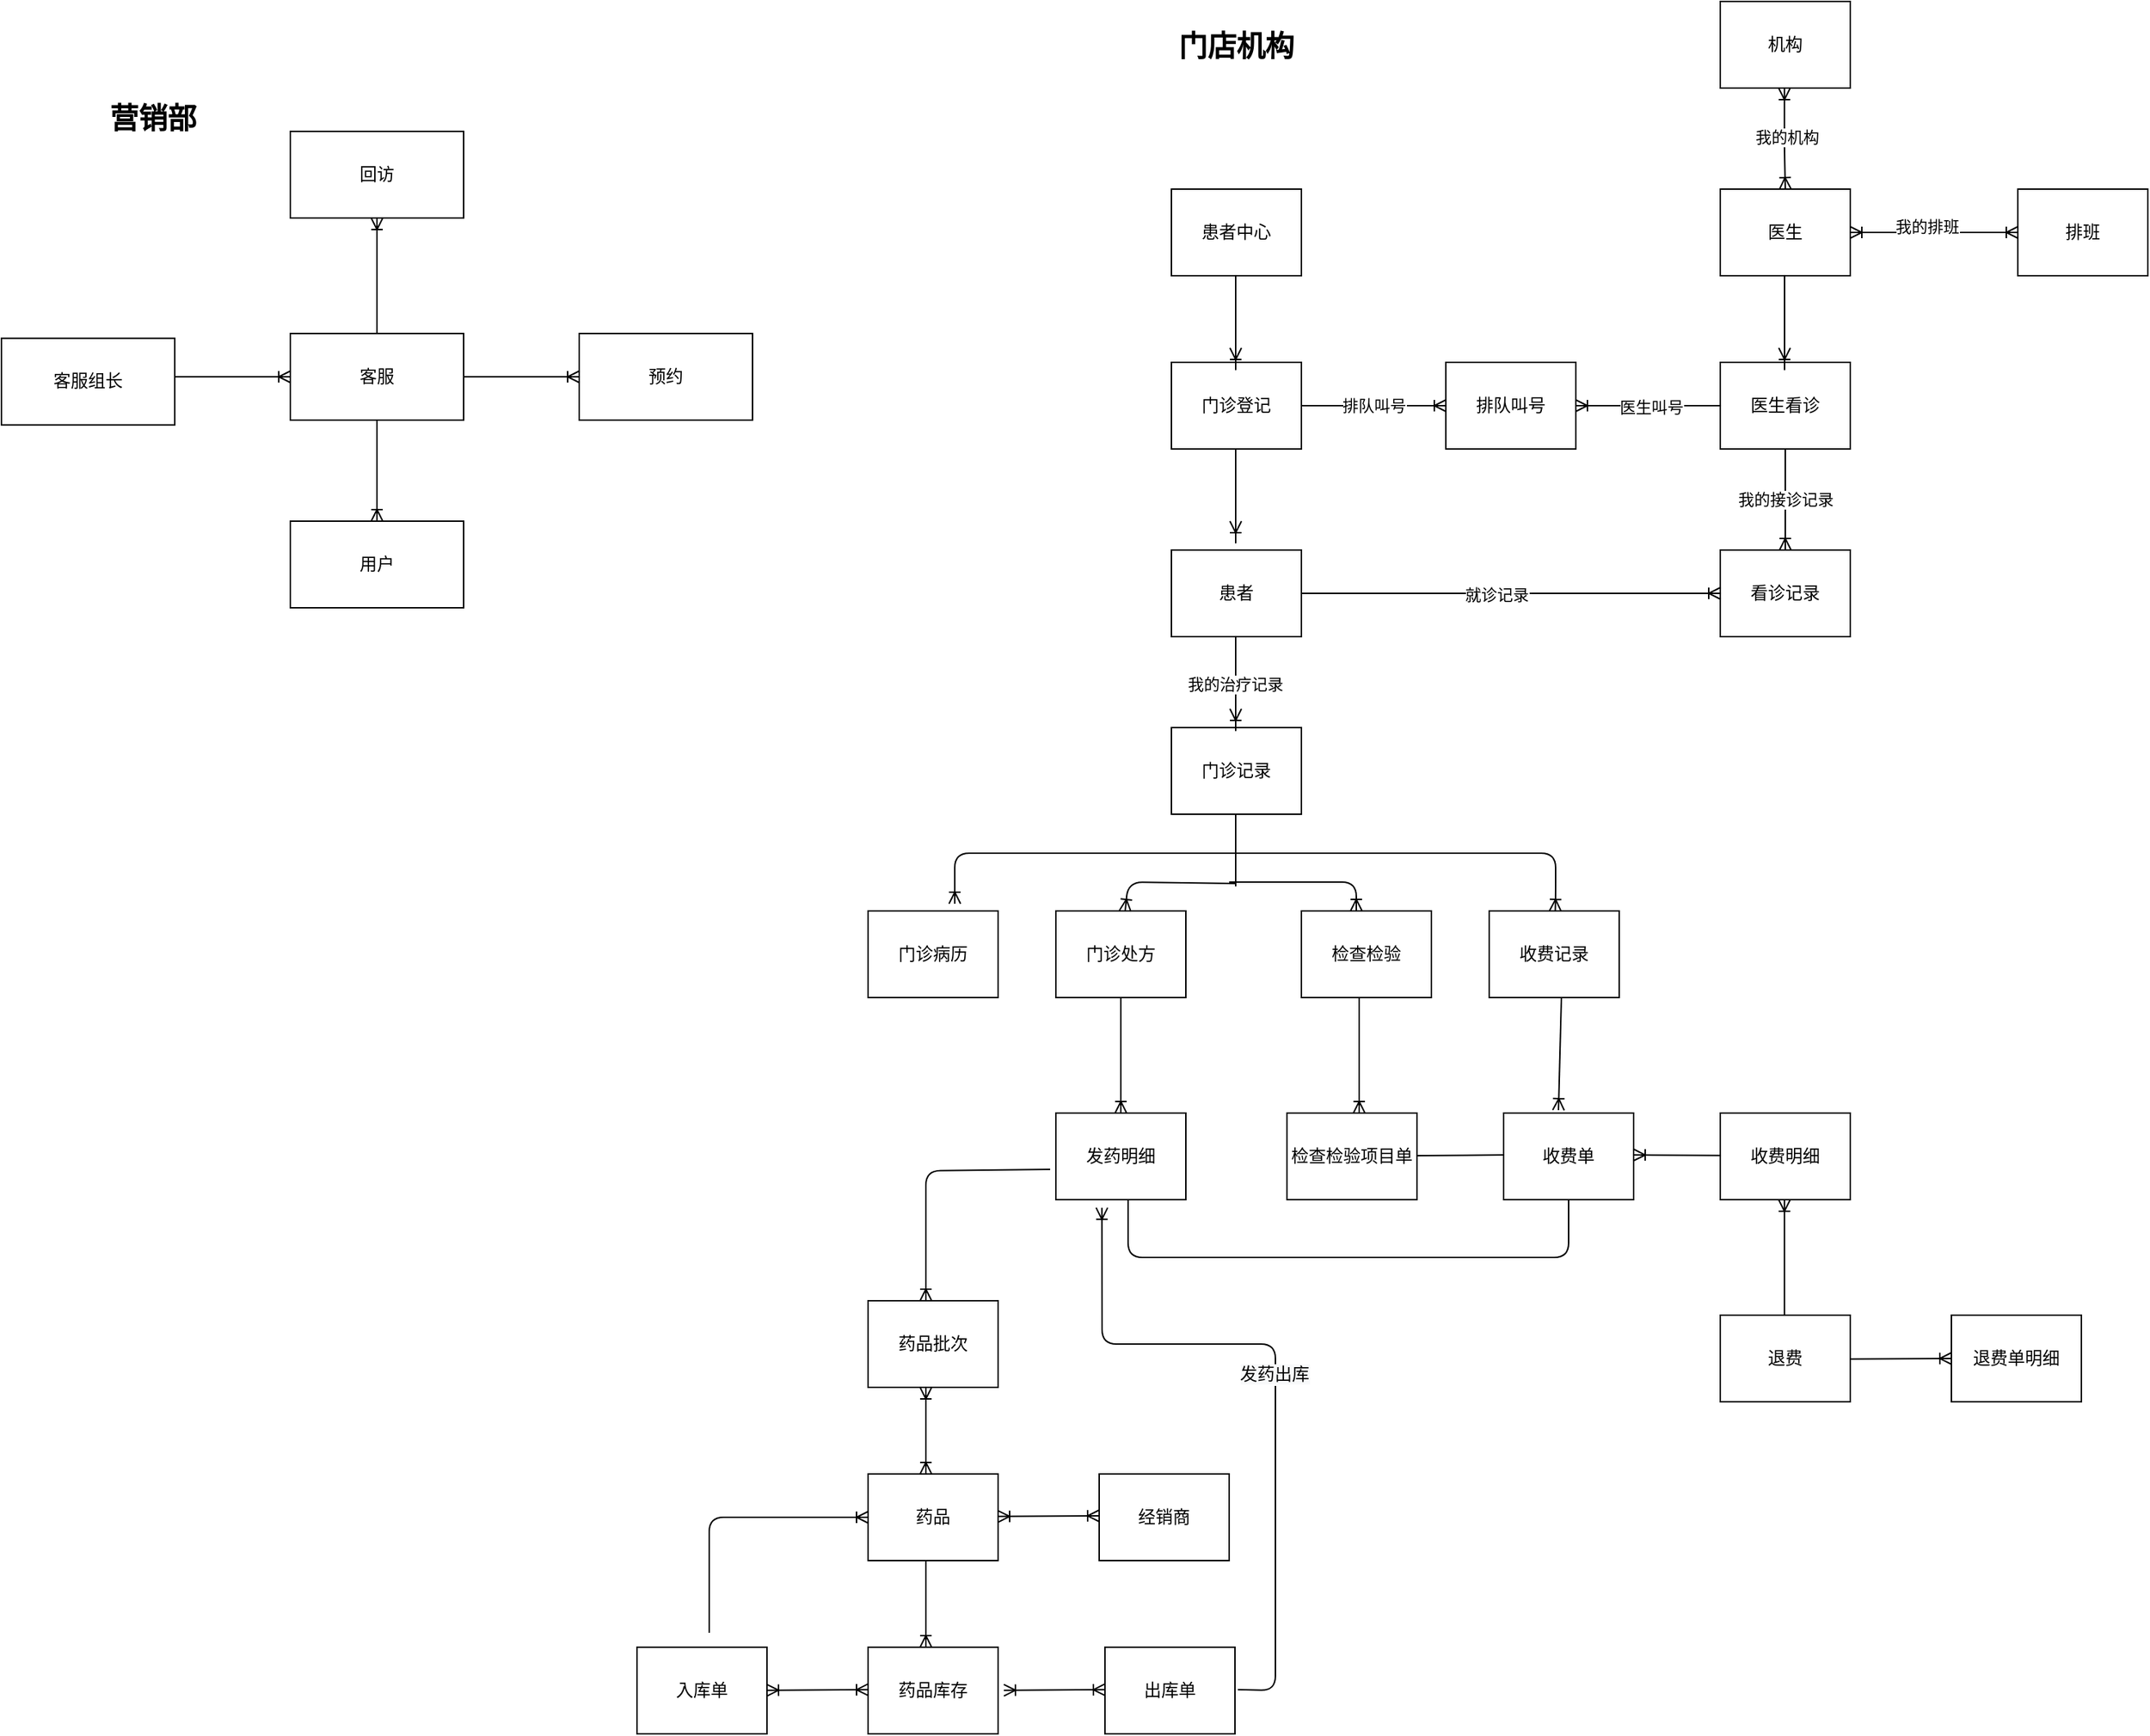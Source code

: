 <mxfile version="14.7.3" type="github">
  <diagram id="96Bz37Z0086mbGnaw6Mn" name="第 1 页">
    <mxGraphModel dx="2152" dy="840" grid="1" gridSize="10" guides="1" tooltips="1" connect="1" arrows="1" fold="1" page="1" pageScale="1" pageWidth="827" pageHeight="1169" math="0" shadow="0">
      <root>
        <mxCell id="0" />
        <mxCell id="1" parent="0" />
        <mxCell id="eY0__C5RNYnjjjpVS56b-1" value="机构" style="rounded=0;whiteSpace=wrap;html=1;" vertex="1" parent="1">
          <mxGeometry x="990" y="90" width="90" height="60" as="geometry" />
        </mxCell>
        <mxCell id="eY0__C5RNYnjjjpVS56b-2" value="患者" style="rounded=0;whiteSpace=wrap;html=1;" vertex="1" parent="1">
          <mxGeometry x="610" y="470" width="90" height="60" as="geometry" />
        </mxCell>
        <mxCell id="eY0__C5RNYnjjjpVS56b-3" value="门诊记录" style="rounded=0;whiteSpace=wrap;html=1;" vertex="1" parent="1">
          <mxGeometry x="610" y="593" width="90" height="60" as="geometry" />
        </mxCell>
        <mxCell id="eY0__C5RNYnjjjpVS56b-4" value="" style="endArrow=ERoneToMany;html=1;edgeStyle=orthogonalEdgeStyle;startArrow=none;startFill=0;endFill=0;" edge="1" parent="1">
          <mxGeometry width="50" height="50" relative="1" as="geometry">
            <mxPoint x="654.5" y="530" as="sourcePoint" />
            <mxPoint x="654.5" y="580" as="targetPoint" />
            <Array as="points">
              <mxPoint x="654" y="600" />
              <mxPoint x="654" y="600" />
            </Array>
          </mxGeometry>
        </mxCell>
        <mxCell id="eY0__C5RNYnjjjpVS56b-97" value="我的治疗记录" style="edgeLabel;html=1;align=center;verticalAlign=middle;resizable=0;points=[];" vertex="1" connectable="0" parent="eY0__C5RNYnjjjpVS56b-4">
          <mxGeometry x="-0.255" y="-1" relative="1" as="geometry">
            <mxPoint y="-1" as="offset" />
          </mxGeometry>
        </mxCell>
        <mxCell id="eY0__C5RNYnjjjpVS56b-5" value="门诊病历" style="rounded=0;whiteSpace=wrap;html=1;" vertex="1" parent="1">
          <mxGeometry x="400" y="720" width="90" height="60" as="geometry" />
        </mxCell>
        <mxCell id="eY0__C5RNYnjjjpVS56b-6" value="门诊处方" style="rounded=0;whiteSpace=wrap;html=1;" vertex="1" parent="1">
          <mxGeometry x="530" y="720" width="90" height="60" as="geometry" />
        </mxCell>
        <mxCell id="eY0__C5RNYnjjjpVS56b-7" value="收费记录" style="rounded=0;whiteSpace=wrap;html=1;" vertex="1" parent="1">
          <mxGeometry x="830" y="720" width="90" height="60" as="geometry" />
        </mxCell>
        <mxCell id="eY0__C5RNYnjjjpVS56b-8" value="" style="endArrow=none;html=1;exitX=0.667;exitY=-0.083;exitDx=0;exitDy=0;exitPerimeter=0;startArrow=ERoneToMany;startFill=0;" edge="1" parent="1" source="eY0__C5RNYnjjjpVS56b-5">
          <mxGeometry width="50" height="50" relative="1" as="geometry">
            <mxPoint x="530" y="680" as="sourcePoint" />
            <mxPoint x="650" y="680" as="targetPoint" />
            <Array as="points">
              <mxPoint x="460" y="680" />
            </Array>
          </mxGeometry>
        </mxCell>
        <mxCell id="eY0__C5RNYnjjjpVS56b-9" value="" style="endArrow=none;html=1;startArrow=ERoneToMany;startFill=0;" edge="1" parent="1" source="eY0__C5RNYnjjjpVS56b-7">
          <mxGeometry width="50" height="50" relative="1" as="geometry">
            <mxPoint x="890" y="705" as="sourcePoint" />
            <mxPoint x="650" y="680" as="targetPoint" />
            <Array as="points">
              <mxPoint x="876" y="710" />
              <mxPoint x="876" y="680" />
            </Array>
          </mxGeometry>
        </mxCell>
        <mxCell id="eY0__C5RNYnjjjpVS56b-10" value="" style="endArrow=none;html=1;" edge="1" parent="1">
          <mxGeometry width="50" height="50" relative="1" as="geometry">
            <mxPoint x="654.5" y="703" as="sourcePoint" />
            <mxPoint x="654.5" y="653" as="targetPoint" />
          </mxGeometry>
        </mxCell>
        <mxCell id="eY0__C5RNYnjjjpVS56b-11" style="edgeStyle=orthogonalEdgeStyle;rounded=0;orthogonalLoop=1;jettySize=auto;html=1;exitX=0.5;exitY=0;exitDx=0;exitDy=0;startArrow=ERoneToMany;startFill=0;endArrow=ERoneToMany;endFill=0;" edge="1" parent="1">
          <mxGeometry relative="1" as="geometry">
            <mxPoint x="720" y="900" as="sourcePoint" />
            <mxPoint x="720" y="900" as="targetPoint" />
          </mxGeometry>
        </mxCell>
        <mxCell id="eY0__C5RNYnjjjpVS56b-12" value="" style="endArrow=none;html=1;startArrow=ERoneToMany;startFill=0;" edge="1" parent="1" source="eY0__C5RNYnjjjpVS56b-6">
          <mxGeometry width="50" height="50" relative="1" as="geometry">
            <mxPoint x="610" y="720" as="sourcePoint" />
            <mxPoint x="654" y="701" as="targetPoint" />
            <Array as="points">
              <mxPoint x="580" y="700" />
            </Array>
          </mxGeometry>
        </mxCell>
        <mxCell id="eY0__C5RNYnjjjpVS56b-13" value="" style="endArrow=ERoneToMany;html=1;endFill=0;" edge="1" parent="1">
          <mxGeometry width="50" height="50" relative="1" as="geometry">
            <mxPoint x="650" y="700" as="sourcePoint" />
            <mxPoint x="738" y="720" as="targetPoint" />
            <Array as="points">
              <mxPoint x="738" y="700" />
            </Array>
          </mxGeometry>
        </mxCell>
        <mxCell id="eY0__C5RNYnjjjpVS56b-14" value="检查检验" style="rounded=0;whiteSpace=wrap;html=1;" vertex="1" parent="1">
          <mxGeometry x="700" y="720" width="90" height="60" as="geometry" />
        </mxCell>
        <mxCell id="eY0__C5RNYnjjjpVS56b-15" value="门诊登记" style="rounded=0;whiteSpace=wrap;html=1;" vertex="1" parent="1">
          <mxGeometry x="610" y="340" width="90" height="60" as="geometry" />
        </mxCell>
        <mxCell id="eY0__C5RNYnjjjpVS56b-16" value="" style="endArrow=ERoneToMany;html=1;edgeStyle=orthogonalEdgeStyle;startArrow=none;startFill=0;endFill=0;" edge="1" parent="1">
          <mxGeometry width="50" height="50" relative="1" as="geometry">
            <mxPoint x="654.5" y="400" as="sourcePoint" />
            <mxPoint x="654.5" y="450" as="targetPoint" />
            <Array as="points">
              <mxPoint x="654" y="470" />
              <mxPoint x="654" y="470" />
            </Array>
          </mxGeometry>
        </mxCell>
        <mxCell id="eY0__C5RNYnjjjpVS56b-17" value="" style="endArrow=none;html=1;startArrow=ERoneToMany;startFill=0;exitX=0.422;exitY=-0.033;exitDx=0;exitDy=0;exitPerimeter=0;" edge="1" parent="1" source="eY0__C5RNYnjjjpVS56b-18">
          <mxGeometry width="50" height="50" relative="1" as="geometry">
            <mxPoint x="880" y="850" as="sourcePoint" />
            <mxPoint x="880" y="780" as="targetPoint" />
          </mxGeometry>
        </mxCell>
        <mxCell id="eY0__C5RNYnjjjpVS56b-18" value="收费单" style="rounded=0;whiteSpace=wrap;html=1;" vertex="1" parent="1">
          <mxGeometry x="840" y="860" width="90" height="60" as="geometry" />
        </mxCell>
        <mxCell id="eY0__C5RNYnjjjpVS56b-19" value="医生看诊" style="rounded=0;whiteSpace=wrap;html=1;" vertex="1" parent="1">
          <mxGeometry x="990" y="340" width="90" height="60" as="geometry" />
        </mxCell>
        <mxCell id="eY0__C5RNYnjjjpVS56b-22" value="患者中心" style="rounded=0;whiteSpace=wrap;html=1;" vertex="1" parent="1">
          <mxGeometry x="610" y="220" width="90" height="60" as="geometry" />
        </mxCell>
        <mxCell id="eY0__C5RNYnjjjpVS56b-23" value="" style="endArrow=ERoneToMany;html=1;edgeStyle=orthogonalEdgeStyle;startArrow=none;startFill=0;endFill=0;" edge="1" parent="1">
          <mxGeometry width="50" height="50" relative="1" as="geometry">
            <mxPoint x="654.5" y="280" as="sourcePoint" />
            <mxPoint x="654.5" y="330" as="targetPoint" />
            <Array as="points">
              <mxPoint x="654" y="350" />
              <mxPoint x="654" y="350" />
            </Array>
          </mxGeometry>
        </mxCell>
        <mxCell id="eY0__C5RNYnjjjpVS56b-93" style="edgeStyle=orthogonalEdgeStyle;rounded=0;orthogonalLoop=1;jettySize=auto;html=1;entryX=0;entryY=0.5;entryDx=0;entryDy=0;startArrow=ERoneToMany;startFill=0;endArrow=ERoneToMany;endFill=0;" edge="1" parent="1" source="eY0__C5RNYnjjjpVS56b-24" target="eY0__C5RNYnjjjpVS56b-26">
          <mxGeometry relative="1" as="geometry" />
        </mxCell>
        <mxCell id="eY0__C5RNYnjjjpVS56b-96" value="我的排班" style="edgeLabel;html=1;align=center;verticalAlign=middle;resizable=0;points=[];" vertex="1" connectable="0" parent="eY0__C5RNYnjjjpVS56b-93">
          <mxGeometry x="-0.091" y="4" relative="1" as="geometry">
            <mxPoint as="offset" />
          </mxGeometry>
        </mxCell>
        <mxCell id="eY0__C5RNYnjjjpVS56b-24" value="医生" style="rounded=0;whiteSpace=wrap;html=1;" vertex="1" parent="1">
          <mxGeometry x="990" y="220" width="90" height="60" as="geometry" />
        </mxCell>
        <mxCell id="eY0__C5RNYnjjjpVS56b-25" value="" style="endArrow=ERoneToMany;html=1;edgeStyle=orthogonalEdgeStyle;startArrow=none;startFill=0;endFill=0;" edge="1" parent="1">
          <mxGeometry width="50" height="50" relative="1" as="geometry">
            <mxPoint x="1034.5" y="280" as="sourcePoint" />
            <mxPoint x="1034.5" y="330" as="targetPoint" />
            <Array as="points">
              <mxPoint x="1034" y="350" />
              <mxPoint x="1034" y="350" />
            </Array>
          </mxGeometry>
        </mxCell>
        <mxCell id="eY0__C5RNYnjjjpVS56b-26" value="排班" style="rounded=0;whiteSpace=wrap;html=1;" vertex="1" parent="1">
          <mxGeometry x="1196" y="220" width="90" height="60" as="geometry" />
        </mxCell>
        <mxCell id="eY0__C5RNYnjjjpVS56b-88" style="edgeStyle=orthogonalEdgeStyle;rounded=0;orthogonalLoop=1;jettySize=auto;html=1;startArrow=ERoneToMany;startFill=0;endArrow=none;endFill=0;" edge="1" parent="1" source="eY0__C5RNYnjjjpVS56b-28" target="eY0__C5RNYnjjjpVS56b-2">
          <mxGeometry relative="1" as="geometry" />
        </mxCell>
        <mxCell id="eY0__C5RNYnjjjpVS56b-92" value="就诊记录" style="edgeLabel;html=1;align=center;verticalAlign=middle;resizable=0;points=[];" vertex="1" connectable="0" parent="eY0__C5RNYnjjjpVS56b-88">
          <mxGeometry x="0.069" y="1" relative="1" as="geometry">
            <mxPoint as="offset" />
          </mxGeometry>
        </mxCell>
        <mxCell id="eY0__C5RNYnjjjpVS56b-91" value="我的接诊记录" style="edgeStyle=orthogonalEdgeStyle;rounded=0;orthogonalLoop=1;jettySize=auto;html=1;startArrow=ERoneToMany;startFill=0;endArrow=none;endFill=0;" edge="1" parent="1" source="eY0__C5RNYnjjjpVS56b-28" target="eY0__C5RNYnjjjpVS56b-19">
          <mxGeometry relative="1" as="geometry" />
        </mxCell>
        <mxCell id="eY0__C5RNYnjjjpVS56b-28" value="看诊记录" style="rounded=0;whiteSpace=wrap;html=1;" vertex="1" parent="1">
          <mxGeometry x="990" y="470" width="90" height="60" as="geometry" />
        </mxCell>
        <mxCell id="eY0__C5RNYnjjjpVS56b-31" value="发药明细" style="rounded=0;whiteSpace=wrap;html=1;" vertex="1" parent="1">
          <mxGeometry x="530" y="860" width="90" height="60" as="geometry" />
        </mxCell>
        <mxCell id="eY0__C5RNYnjjjpVS56b-32" value="" style="endArrow=ERoneToMany;html=1;edgeStyle=orthogonalEdgeStyle;startArrow=none;startFill=0;endFill=0;" edge="1" parent="1" source="eY0__C5RNYnjjjpVS56b-6" target="eY0__C5RNYnjjjpVS56b-31">
          <mxGeometry width="50" height="50" relative="1" as="geometry">
            <mxPoint x="604.5" y="790" as="sourcePoint" />
            <mxPoint x="604.5" y="840" as="targetPoint" />
            <Array as="points" />
          </mxGeometry>
        </mxCell>
        <mxCell id="eY0__C5RNYnjjjpVS56b-33" value="检查检验项目单" style="rounded=0;whiteSpace=wrap;html=1;" vertex="1" parent="1">
          <mxGeometry x="690" y="860" width="90" height="60" as="geometry" />
        </mxCell>
        <mxCell id="eY0__C5RNYnjjjpVS56b-34" value="" style="endArrow=ERoneToMany;html=1;edgeStyle=orthogonalEdgeStyle;startArrow=none;startFill=0;endFill=0;" edge="1" parent="1">
          <mxGeometry width="50" height="50" relative="1" as="geometry">
            <mxPoint x="740" y="780" as="sourcePoint" />
            <mxPoint x="740" y="860" as="targetPoint" />
            <Array as="points" />
          </mxGeometry>
        </mxCell>
        <mxCell id="eY0__C5RNYnjjjpVS56b-35" value="" style="endArrow=none;html=1;exitX=0.5;exitY=1;exitDx=0;exitDy=0;startArrow=none;startFill=0;endFill=0;" edge="1" parent="1" source="eY0__C5RNYnjjjpVS56b-18">
          <mxGeometry width="50" height="50" relative="1" as="geometry">
            <mxPoint x="900" y="960" as="sourcePoint" />
            <mxPoint x="580" y="920" as="targetPoint" />
            <Array as="points">
              <mxPoint x="885" y="960" />
              <mxPoint x="580" y="960" />
            </Array>
          </mxGeometry>
        </mxCell>
        <mxCell id="eY0__C5RNYnjjjpVS56b-36" value="" style="endArrow=none;html=1;startArrow=none;startFill=0;endFill=0;" edge="1" parent="1">
          <mxGeometry width="50" height="50" relative="1" as="geometry">
            <mxPoint x="780" y="889.52" as="sourcePoint" />
            <mxPoint x="840" y="889" as="targetPoint" />
          </mxGeometry>
        </mxCell>
        <mxCell id="eY0__C5RNYnjjjpVS56b-37" value="药品批次" style="rounded=0;whiteSpace=wrap;html=1;" vertex="1" parent="1">
          <mxGeometry x="400" y="990" width="90" height="60" as="geometry" />
        </mxCell>
        <mxCell id="eY0__C5RNYnjjjpVS56b-38" value="" style="endArrow=none;html=1;entryX=-0.044;entryY=0.65;entryDx=0;entryDy=0;entryPerimeter=0;endFill=0;startArrow=ERoneToMany;startFill=0;" edge="1" parent="1" target="eY0__C5RNYnjjjpVS56b-31">
          <mxGeometry width="50" height="50" relative="1" as="geometry">
            <mxPoint x="440" y="990" as="sourcePoint" />
            <mxPoint x="440" y="880" as="targetPoint" />
            <Array as="points">
              <mxPoint x="440" y="900" />
            </Array>
          </mxGeometry>
        </mxCell>
        <mxCell id="eY0__C5RNYnjjjpVS56b-39" value="药品" style="rounded=0;whiteSpace=wrap;html=1;" vertex="1" parent="1">
          <mxGeometry x="400" y="1110" width="90" height="60" as="geometry" />
        </mxCell>
        <mxCell id="eY0__C5RNYnjjjpVS56b-40" value="" style="endArrow=ERoneToMany;html=1;edgeStyle=orthogonalEdgeStyle;startArrow=ERoneToMany;startFill=0;endFill=0;" edge="1" parent="1">
          <mxGeometry width="50" height="50" relative="1" as="geometry">
            <mxPoint x="440" y="1050" as="sourcePoint" />
            <mxPoint x="440" y="1110" as="targetPoint" />
            <Array as="points" />
          </mxGeometry>
        </mxCell>
        <mxCell id="eY0__C5RNYnjjjpVS56b-41" value="药品库存" style="rounded=0;whiteSpace=wrap;html=1;" vertex="1" parent="1">
          <mxGeometry x="400" y="1230" width="90" height="60" as="geometry" />
        </mxCell>
        <mxCell id="eY0__C5RNYnjjjpVS56b-42" value="" style="endArrow=ERoneToMany;html=1;edgeStyle=orthogonalEdgeStyle;startArrow=none;startFill=0;endFill=0;" edge="1" parent="1">
          <mxGeometry width="50" height="50" relative="1" as="geometry">
            <mxPoint x="440" y="1170" as="sourcePoint" />
            <mxPoint x="440" y="1230" as="targetPoint" />
            <Array as="points" />
          </mxGeometry>
        </mxCell>
        <mxCell id="eY0__C5RNYnjjjpVS56b-43" value="经销商" style="rounded=0;whiteSpace=wrap;html=1;" vertex="1" parent="1">
          <mxGeometry x="560" y="1110" width="90" height="60" as="geometry" />
        </mxCell>
        <mxCell id="eY0__C5RNYnjjjpVS56b-44" value="" style="endArrow=ERoneToMany;html=1;startArrow=ERoneToMany;startFill=0;endFill=0;" edge="1" parent="1">
          <mxGeometry width="50" height="50" relative="1" as="geometry">
            <mxPoint x="490" y="1139.43" as="sourcePoint" />
            <mxPoint x="560" y="1139" as="targetPoint" />
          </mxGeometry>
        </mxCell>
        <mxCell id="eY0__C5RNYnjjjpVS56b-45" value="入库单" style="rounded=0;whiteSpace=wrap;html=1;" vertex="1" parent="1">
          <mxGeometry x="240" y="1230" width="90" height="60" as="geometry" />
        </mxCell>
        <mxCell id="eY0__C5RNYnjjjpVS56b-46" value="" style="endArrow=ERoneToMany;html=1;endFill=0;" edge="1" parent="1">
          <mxGeometry width="50" height="50" relative="1" as="geometry">
            <mxPoint x="290" y="1220" as="sourcePoint" />
            <mxPoint x="400" y="1140" as="targetPoint" />
            <Array as="points">
              <mxPoint x="290" y="1140" />
            </Array>
          </mxGeometry>
        </mxCell>
        <mxCell id="eY0__C5RNYnjjjpVS56b-47" value="" style="endArrow=ERoneToMany;html=1;startArrow=ERoneToMany;startFill=0;endFill=0;" edge="1" parent="1">
          <mxGeometry width="50" height="50" relative="1" as="geometry">
            <mxPoint x="330" y="1259.84" as="sourcePoint" />
            <mxPoint x="400" y="1259.41" as="targetPoint" />
          </mxGeometry>
        </mxCell>
        <mxCell id="eY0__C5RNYnjjjpVS56b-48" value="出库单" style="rounded=0;whiteSpace=wrap;html=1;" vertex="1" parent="1">
          <mxGeometry x="564" y="1230" width="90" height="60" as="geometry" />
        </mxCell>
        <mxCell id="eY0__C5RNYnjjjpVS56b-49" value="" style="endArrow=ERoneToMany;html=1;startArrow=ERoneToMany;startFill=0;endFill=0;" edge="1" parent="1">
          <mxGeometry width="50" height="50" relative="1" as="geometry">
            <mxPoint x="494" y="1259.84" as="sourcePoint" />
            <mxPoint x="564" y="1259.41" as="targetPoint" />
          </mxGeometry>
        </mxCell>
        <mxCell id="eY0__C5RNYnjjjpVS56b-50" value="" style="endArrow=ERoneToMany;html=1;entryX=0.354;entryY=1.093;entryDx=0;entryDy=0;entryPerimeter=0;endFill=0;" edge="1" parent="1" target="eY0__C5RNYnjjjpVS56b-31">
          <mxGeometry width="50" height="50" relative="1" as="geometry">
            <mxPoint x="656" y="1259.41" as="sourcePoint" />
            <mxPoint x="564" y="930" as="targetPoint" />
            <Array as="points">
              <mxPoint x="682" y="1260" />
              <mxPoint x="682" y="1020" />
              <mxPoint x="562" y="1020" />
            </Array>
          </mxGeometry>
        </mxCell>
        <mxCell id="eY0__C5RNYnjjjpVS56b-98" value="&lt;span style=&quot;font-size: 12px ; background-color: rgb(248 , 249 , 250)&quot;&gt;发药出库&lt;/span&gt;" style="edgeLabel;html=1;align=center;verticalAlign=middle;resizable=0;points=[];" vertex="1" connectable="0" parent="eY0__C5RNYnjjjpVS56b-50">
          <mxGeometry x="0.019" y="1" relative="1" as="geometry">
            <mxPoint as="offset" />
          </mxGeometry>
        </mxCell>
        <mxCell id="eY0__C5RNYnjjjpVS56b-52" value="收费明细" style="rounded=0;whiteSpace=wrap;html=1;" vertex="1" parent="1">
          <mxGeometry x="990" y="860" width="90" height="60" as="geometry" />
        </mxCell>
        <mxCell id="eY0__C5RNYnjjjpVS56b-53" value="" style="endArrow=none;html=1;startArrow=ERoneToMany;startFill=0;endFill=0;" edge="1" parent="1">
          <mxGeometry width="50" height="50" relative="1" as="geometry">
            <mxPoint x="930" y="889" as="sourcePoint" />
            <mxPoint x="990" y="889.41" as="targetPoint" />
          </mxGeometry>
        </mxCell>
        <mxCell id="eY0__C5RNYnjjjpVS56b-54" value="" style="endArrow=ERoneToMany;html=1;edgeStyle=orthogonalEdgeStyle;startArrow=ERoneToMany;startFill=0;endFill=0;entryX=0.5;entryY=0;entryDx=0;entryDy=0;" edge="1" parent="1" target="eY0__C5RNYnjjjpVS56b-24">
          <mxGeometry width="50" height="50" relative="1" as="geometry">
            <mxPoint x="1034.41" y="150" as="sourcePoint" />
            <mxPoint x="1034.41" y="200" as="targetPoint" />
            <Array as="points">
              <mxPoint x="1034" y="190" />
            </Array>
          </mxGeometry>
        </mxCell>
        <mxCell id="eY0__C5RNYnjjjpVS56b-95" value="我的机构" style="edgeLabel;html=1;align=center;verticalAlign=middle;resizable=0;points=[];" vertex="1" connectable="0" parent="eY0__C5RNYnjjjpVS56b-54">
          <mxGeometry x="-0.076" y="1" relative="1" as="geometry">
            <mxPoint y="1" as="offset" />
          </mxGeometry>
        </mxCell>
        <mxCell id="eY0__C5RNYnjjjpVS56b-84" value="排队叫号" style="edgeStyle=orthogonalEdgeStyle;rounded=0;orthogonalLoop=1;jettySize=auto;html=1;startArrow=ERoneToMany;startFill=0;endArrow=none;endFill=0;" edge="1" parent="1" source="eY0__C5RNYnjjjpVS56b-56" target="eY0__C5RNYnjjjpVS56b-15">
          <mxGeometry relative="1" as="geometry" />
        </mxCell>
        <mxCell id="eY0__C5RNYnjjjpVS56b-85" style="edgeStyle=orthogonalEdgeStyle;rounded=0;orthogonalLoop=1;jettySize=auto;html=1;entryX=0;entryY=0.5;entryDx=0;entryDy=0;startArrow=ERoneToMany;startFill=0;endArrow=none;endFill=0;" edge="1" parent="1" source="eY0__C5RNYnjjjpVS56b-56" target="eY0__C5RNYnjjjpVS56b-19">
          <mxGeometry relative="1" as="geometry" />
        </mxCell>
        <mxCell id="eY0__C5RNYnjjjpVS56b-86" value="医生叫号" style="edgeLabel;html=1;align=center;verticalAlign=middle;resizable=0;points=[];" vertex="1" connectable="0" parent="eY0__C5RNYnjjjpVS56b-85">
          <mxGeometry x="0.042" y="-1" relative="1" as="geometry">
            <mxPoint as="offset" />
          </mxGeometry>
        </mxCell>
        <mxCell id="eY0__C5RNYnjjjpVS56b-56" value="排队叫号" style="rounded=0;whiteSpace=wrap;html=1;" vertex="1" parent="1">
          <mxGeometry x="800" y="340" width="90" height="60" as="geometry" />
        </mxCell>
        <mxCell id="eY0__C5RNYnjjjpVS56b-57" value="退费" style="rounded=0;whiteSpace=wrap;html=1;" vertex="1" parent="1">
          <mxGeometry x="990" y="1000" width="90" height="60" as="geometry" />
        </mxCell>
        <mxCell id="eY0__C5RNYnjjjpVS56b-58" value="" style="endArrow=none;html=1;edgeStyle=orthogonalEdgeStyle;startArrow=ERoneToMany;startFill=0;endFill=0;" edge="1" parent="1">
          <mxGeometry width="50" height="50" relative="1" as="geometry">
            <mxPoint x="1034.41" y="920" as="sourcePoint" />
            <mxPoint x="1034.41" y="1000" as="targetPoint" />
            <Array as="points" />
          </mxGeometry>
        </mxCell>
        <mxCell id="eY0__C5RNYnjjjpVS56b-59" value="退费单明细" style="rounded=0;whiteSpace=wrap;html=1;" vertex="1" parent="1">
          <mxGeometry x="1150" y="1000" width="90" height="60" as="geometry" />
        </mxCell>
        <mxCell id="eY0__C5RNYnjjjpVS56b-60" value="" style="endArrow=ERoneToMany;html=1;startArrow=none;startFill=0;endFill=0;" edge="1" parent="1">
          <mxGeometry width="50" height="50" relative="1" as="geometry">
            <mxPoint x="1080" y="1030.43" as="sourcePoint" />
            <mxPoint x="1150" y="1030" as="targetPoint" />
          </mxGeometry>
        </mxCell>
        <mxCell id="eY0__C5RNYnjjjpVS56b-61" value="客服组长" style="rounded=0;whiteSpace=wrap;html=1;" vertex="1" parent="1">
          <mxGeometry x="-200" y="323.33" width="120" height="60" as="geometry" />
        </mxCell>
        <mxCell id="eY0__C5RNYnjjjpVS56b-65" style="edgeStyle=orthogonalEdgeStyle;rounded=0;orthogonalLoop=1;jettySize=auto;html=1;endArrow=none;endFill=0;startArrow=ERoneToMany;startFill=0;" edge="1" parent="1" source="eY0__C5RNYnjjjpVS56b-62">
          <mxGeometry relative="1" as="geometry">
            <mxPoint x="-80" y="350" as="targetPoint" />
          </mxGeometry>
        </mxCell>
        <mxCell id="eY0__C5RNYnjjjpVS56b-62" value="客服" style="rounded=0;whiteSpace=wrap;html=1;" vertex="1" parent="1">
          <mxGeometry y="320" width="120" height="60" as="geometry" />
        </mxCell>
        <mxCell id="eY0__C5RNYnjjjpVS56b-66" style="edgeStyle=orthogonalEdgeStyle;rounded=0;orthogonalLoop=1;jettySize=auto;html=1;startArrow=ERoneToMany;startFill=0;endArrow=none;endFill=0;" edge="1" parent="1" source="eY0__C5RNYnjjjpVS56b-63" target="eY0__C5RNYnjjjpVS56b-62">
          <mxGeometry relative="1" as="geometry" />
        </mxCell>
        <mxCell id="eY0__C5RNYnjjjpVS56b-63" value="用户" style="rounded=0;whiteSpace=wrap;html=1;" vertex="1" parent="1">
          <mxGeometry y="450" width="120" height="60" as="geometry" />
        </mxCell>
        <mxCell id="eY0__C5RNYnjjjpVS56b-69" style="edgeStyle=orthogonalEdgeStyle;rounded=0;orthogonalLoop=1;jettySize=auto;html=1;startArrow=ERoneToMany;startFill=0;endArrow=none;endFill=0;" edge="1" parent="1" source="eY0__C5RNYnjjjpVS56b-67" target="eY0__C5RNYnjjjpVS56b-62">
          <mxGeometry relative="1" as="geometry" />
        </mxCell>
        <mxCell id="eY0__C5RNYnjjjpVS56b-67" value="回访" style="rounded=0;whiteSpace=wrap;html=1;" vertex="1" parent="1">
          <mxGeometry y="180" width="120" height="60" as="geometry" />
        </mxCell>
        <mxCell id="eY0__C5RNYnjjjpVS56b-71" style="edgeStyle=orthogonalEdgeStyle;rounded=0;orthogonalLoop=1;jettySize=auto;html=1;startArrow=ERoneToMany;startFill=0;endArrow=none;endFill=0;" edge="1" parent="1" source="eY0__C5RNYnjjjpVS56b-70" target="eY0__C5RNYnjjjpVS56b-62">
          <mxGeometry relative="1" as="geometry" />
        </mxCell>
        <mxCell id="eY0__C5RNYnjjjpVS56b-70" value="预约" style="rounded=0;whiteSpace=wrap;html=1;" vertex="1" parent="1">
          <mxGeometry x="200" y="320" width="120" height="60" as="geometry" />
        </mxCell>
        <mxCell id="eY0__C5RNYnjjjpVS56b-72" value="&lt;font style=&quot;font-size: 20px&quot;&gt;&lt;b&gt;营销部&lt;/b&gt;&lt;/font&gt;" style="text;html=1;align=center;verticalAlign=middle;whiteSpace=wrap;rounded=0;" vertex="1" parent="1">
          <mxGeometry x="-140" y="160" width="90" height="20" as="geometry" />
        </mxCell>
        <mxCell id="eY0__C5RNYnjjjpVS56b-73" value="&lt;font style=&quot;font-size: 20px&quot;&gt;&lt;b&gt;门店机构&lt;/b&gt;&lt;/font&gt;" style="text;html=1;align=center;verticalAlign=middle;whiteSpace=wrap;rounded=0;" vertex="1" parent="1">
          <mxGeometry x="610" y="110" width="90" height="20" as="geometry" />
        </mxCell>
      </root>
    </mxGraphModel>
  </diagram>
</mxfile>
